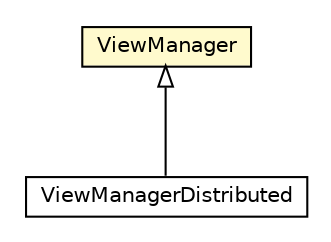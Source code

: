 #!/usr/local/bin/dot
#
# Class diagram 
# Generated by UMLGraph version R5_6-24-gf6e263 (http://www.umlgraph.org/)
#

digraph G {
	edge [fontname="Helvetica",fontsize=10,labelfontname="Helvetica",labelfontsize=10];
	node [fontname="Helvetica",fontsize=10,shape=plaintext];
	nodesep=0.25;
	ranksep=0.5;
	// com.orientechnologies.orient.core.db.viewmanager.ViewManager
	c8382885 [label=<<table title="com.orientechnologies.orient.core.db.viewmanager.ViewManager" border="0" cellborder="1" cellspacing="0" cellpadding="2" port="p" bgcolor="lemonChiffon" href="./ViewManager.html">
		<tr><td><table border="0" cellspacing="0" cellpadding="1">
<tr><td align="center" balign="center"> ViewManager </td></tr>
		</table></td></tr>
		</table>>, URL="./ViewManager.html", fontname="Helvetica", fontcolor="black", fontsize=10.0];
	// com.orientechnologies.orient.server.distributed.impl.ViewManagerDistributed
	c8385043 [label=<<table title="com.orientechnologies.orient.server.distributed.impl.ViewManagerDistributed" border="0" cellborder="1" cellspacing="0" cellpadding="2" port="p" href="../../../server/distributed/impl/ViewManagerDistributed.html">
		<tr><td><table border="0" cellspacing="0" cellpadding="1">
<tr><td align="center" balign="center"> ViewManagerDistributed </td></tr>
		</table></td></tr>
		</table>>, URL="../../../server/distributed/impl/ViewManagerDistributed.html", fontname="Helvetica", fontcolor="black", fontsize=10.0];
	//com.orientechnologies.orient.server.distributed.impl.ViewManagerDistributed extends com.orientechnologies.orient.core.db.viewmanager.ViewManager
	c8382885:p -> c8385043:p [dir=back,arrowtail=empty];
}

